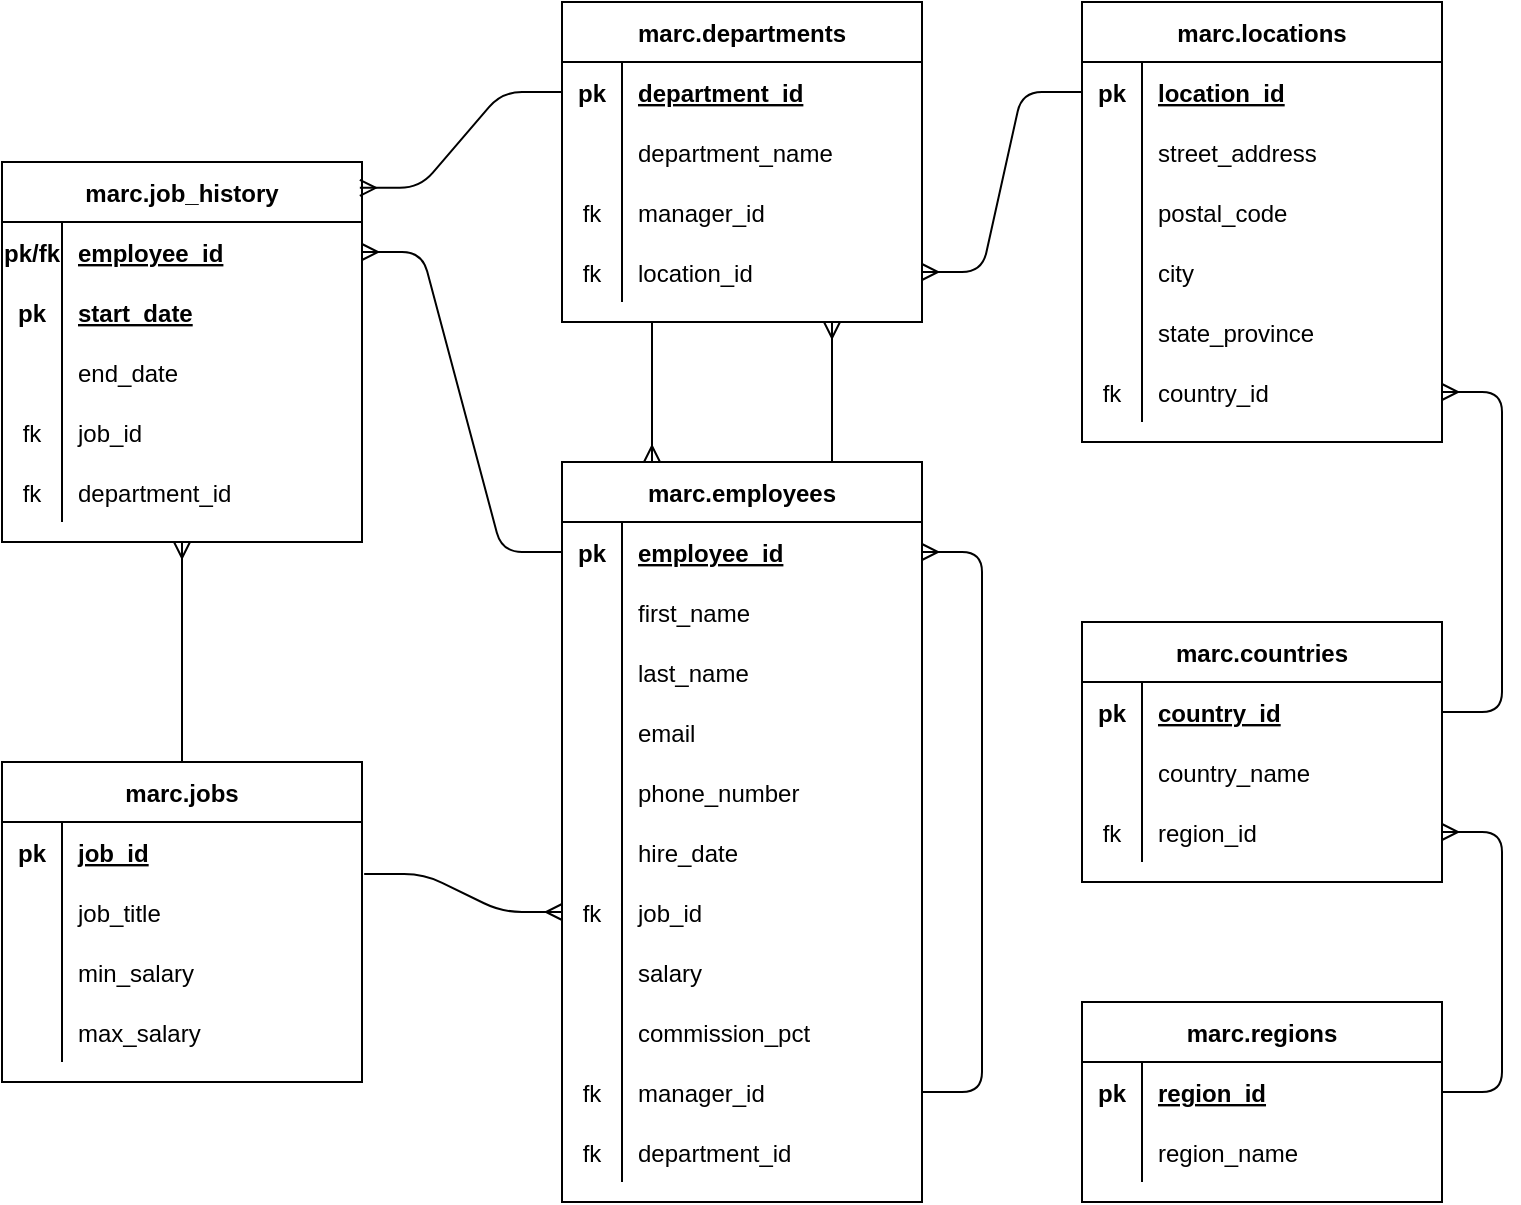 <mxfile version="13.10.9" type="github">
  <diagram id="ZpVKJlafUMxPQvBSYvlX" name="Page-1">
    <mxGraphModel dx="1316" dy="794" grid="1" gridSize="10" guides="1" tooltips="1" connect="1" arrows="1" fold="1" page="1" pageScale="1" pageWidth="1100" pageHeight="850" math="0" shadow="0">
      <root>
        <mxCell id="0" />
        <mxCell id="1" parent="0" />
        <mxCell id="dgMPQlevAbUmr4scO9Fv-1" value="marc.regions" style="shape=table;startSize=30;container=1;collapsible=1;childLayout=tableLayout;fixedRows=1;rowLines=0;fontStyle=1;align=center;resizeLast=1;" parent="1" vertex="1">
          <mxGeometry x="700" y="620" width="180" height="100" as="geometry" />
        </mxCell>
        <mxCell id="dgMPQlevAbUmr4scO9Fv-2" value="" style="shape=partialRectangle;collapsible=0;dropTarget=0;pointerEvents=0;fillColor=none;top=0;left=0;bottom=1;right=0;points=[[0,0.5],[1,0.5]];portConstraint=eastwest;strokeColor=none;" parent="dgMPQlevAbUmr4scO9Fv-1" vertex="1">
          <mxGeometry y="30" width="180" height="30" as="geometry" />
        </mxCell>
        <mxCell id="dgMPQlevAbUmr4scO9Fv-3" value="pk" style="shape=partialRectangle;connectable=0;fillColor=none;top=0;left=0;bottom=0;right=0;fontStyle=1;overflow=hidden;" parent="dgMPQlevAbUmr4scO9Fv-2" vertex="1">
          <mxGeometry width="30" height="30" as="geometry" />
        </mxCell>
        <mxCell id="dgMPQlevAbUmr4scO9Fv-4" value="region_id" style="shape=partialRectangle;connectable=0;fillColor=none;top=0;left=0;bottom=0;right=0;align=left;spacingLeft=6;fontStyle=5;overflow=hidden;" parent="dgMPQlevAbUmr4scO9Fv-2" vertex="1">
          <mxGeometry x="30" width="150" height="30" as="geometry" />
        </mxCell>
        <mxCell id="dgMPQlevAbUmr4scO9Fv-5" value="" style="shape=partialRectangle;collapsible=0;dropTarget=0;pointerEvents=0;fillColor=none;top=0;left=0;bottom=0;right=0;points=[[0,0.5],[1,0.5]];portConstraint=eastwest;strokeColor=none;" parent="dgMPQlevAbUmr4scO9Fv-1" vertex="1">
          <mxGeometry y="60" width="180" height="30" as="geometry" />
        </mxCell>
        <mxCell id="dgMPQlevAbUmr4scO9Fv-6" value="" style="shape=partialRectangle;connectable=0;fillColor=none;top=0;left=0;bottom=0;right=0;editable=1;overflow=hidden;" parent="dgMPQlevAbUmr4scO9Fv-5" vertex="1">
          <mxGeometry width="30" height="30" as="geometry" />
        </mxCell>
        <mxCell id="dgMPQlevAbUmr4scO9Fv-7" value="region_name" style="shape=partialRectangle;connectable=0;fillColor=none;top=0;left=0;bottom=0;right=0;align=left;spacingLeft=6;overflow=hidden;" parent="dgMPQlevAbUmr4scO9Fv-5" vertex="1">
          <mxGeometry x="30" width="150" height="30" as="geometry" />
        </mxCell>
        <mxCell id="dgMPQlevAbUmr4scO9Fv-14" value="marc.countries" style="shape=table;startSize=30;container=1;collapsible=1;childLayout=tableLayout;fixedRows=1;rowLines=0;fontStyle=1;align=center;resizeLast=1;strokeColor=#000000;" parent="1" vertex="1">
          <mxGeometry x="700" y="430" width="180" height="130" as="geometry" />
        </mxCell>
        <mxCell id="dgMPQlevAbUmr4scO9Fv-15" value="" style="shape=partialRectangle;collapsible=0;dropTarget=0;pointerEvents=0;fillColor=none;top=0;left=0;bottom=1;right=0;points=[[0,0.5],[1,0.5]];portConstraint=eastwest;strokeColor=none;" parent="dgMPQlevAbUmr4scO9Fv-14" vertex="1">
          <mxGeometry y="30" width="180" height="30" as="geometry" />
        </mxCell>
        <mxCell id="dgMPQlevAbUmr4scO9Fv-16" value="pk" style="shape=partialRectangle;connectable=0;fillColor=none;top=0;left=0;bottom=0;right=0;fontStyle=1;overflow=hidden;" parent="dgMPQlevAbUmr4scO9Fv-15" vertex="1">
          <mxGeometry width="30" height="30" as="geometry" />
        </mxCell>
        <mxCell id="dgMPQlevAbUmr4scO9Fv-17" value="country_id" style="shape=partialRectangle;connectable=0;fillColor=none;top=0;left=0;bottom=0;right=0;align=left;spacingLeft=6;fontStyle=5;overflow=hidden;" parent="dgMPQlevAbUmr4scO9Fv-15" vertex="1">
          <mxGeometry x="30" width="150" height="30" as="geometry" />
        </mxCell>
        <mxCell id="dgMPQlevAbUmr4scO9Fv-18" value="" style="shape=partialRectangle;collapsible=0;dropTarget=0;pointerEvents=0;fillColor=none;top=0;left=0;bottom=0;right=0;points=[[0,0.5],[1,0.5]];portConstraint=eastwest;" parent="dgMPQlevAbUmr4scO9Fv-14" vertex="1">
          <mxGeometry y="60" width="180" height="30" as="geometry" />
        </mxCell>
        <mxCell id="dgMPQlevAbUmr4scO9Fv-19" value="" style="shape=partialRectangle;connectable=0;fillColor=none;top=0;left=0;bottom=0;right=0;editable=1;overflow=hidden;" parent="dgMPQlevAbUmr4scO9Fv-18" vertex="1">
          <mxGeometry width="30" height="30" as="geometry" />
        </mxCell>
        <mxCell id="dgMPQlevAbUmr4scO9Fv-20" value="country_name" style="shape=partialRectangle;connectable=0;fillColor=none;top=0;left=0;bottom=0;right=0;align=left;spacingLeft=6;overflow=hidden;" parent="dgMPQlevAbUmr4scO9Fv-18" vertex="1">
          <mxGeometry x="30" width="150" height="30" as="geometry" />
        </mxCell>
        <mxCell id="dgMPQlevAbUmr4scO9Fv-21" value="" style="shape=partialRectangle;collapsible=0;dropTarget=0;pointerEvents=0;fillColor=none;top=0;left=0;bottom=0;right=0;points=[[0,0.5],[1,0.5]];portConstraint=eastwest;" parent="dgMPQlevAbUmr4scO9Fv-14" vertex="1">
          <mxGeometry y="90" width="180" height="30" as="geometry" />
        </mxCell>
        <mxCell id="dgMPQlevAbUmr4scO9Fv-22" value="fk" style="shape=partialRectangle;connectable=0;fillColor=none;top=0;left=0;bottom=0;right=0;editable=1;overflow=hidden;" parent="dgMPQlevAbUmr4scO9Fv-21" vertex="1">
          <mxGeometry width="30" height="30" as="geometry" />
        </mxCell>
        <mxCell id="dgMPQlevAbUmr4scO9Fv-23" value="region_id" style="shape=partialRectangle;connectable=0;fillColor=none;top=0;left=0;bottom=0;right=0;align=left;spacingLeft=6;overflow=hidden;" parent="dgMPQlevAbUmr4scO9Fv-21" vertex="1">
          <mxGeometry x="30" width="150" height="30" as="geometry" />
        </mxCell>
        <mxCell id="dgMPQlevAbUmr4scO9Fv-27" value="" style="edgeStyle=entityRelationEdgeStyle;fontSize=12;html=1;endArrow=ERmany;exitX=1;exitY=0.5;exitDx=0;exitDy=0;entryX=1;entryY=0.5;entryDx=0;entryDy=0;" parent="1" source="dgMPQlevAbUmr4scO9Fv-2" target="dgMPQlevAbUmr4scO9Fv-21" edge="1">
          <mxGeometry width="100" height="100" relative="1" as="geometry">
            <mxPoint x="370" y="460" as="sourcePoint" />
            <mxPoint x="850" y="440" as="targetPoint" />
          </mxGeometry>
        </mxCell>
        <mxCell id="dgMPQlevAbUmr4scO9Fv-54" value="marc.locations" style="shape=table;startSize=30;container=1;collapsible=1;childLayout=tableLayout;fixedRows=1;rowLines=0;fontStyle=1;align=center;resizeLast=1;strokeColor=#000000;" parent="1" vertex="1">
          <mxGeometry x="700" y="120" width="180" height="220" as="geometry" />
        </mxCell>
        <mxCell id="dgMPQlevAbUmr4scO9Fv-55" value="" style="shape=partialRectangle;collapsible=0;dropTarget=0;pointerEvents=0;fillColor=none;top=0;left=0;bottom=1;right=0;points=[[0,0.5],[1,0.5]];portConstraint=eastwest;strokeColor=none;" parent="dgMPQlevAbUmr4scO9Fv-54" vertex="1">
          <mxGeometry y="30" width="180" height="30" as="geometry" />
        </mxCell>
        <mxCell id="dgMPQlevAbUmr4scO9Fv-56" value="pk" style="shape=partialRectangle;connectable=0;fillColor=none;top=0;left=0;bottom=0;right=0;fontStyle=1;overflow=hidden;" parent="dgMPQlevAbUmr4scO9Fv-55" vertex="1">
          <mxGeometry width="30" height="30" as="geometry" />
        </mxCell>
        <mxCell id="dgMPQlevAbUmr4scO9Fv-57" value="location_id" style="shape=partialRectangle;connectable=0;fillColor=none;top=0;left=0;bottom=0;right=0;align=left;spacingLeft=6;fontStyle=5;overflow=hidden;" parent="dgMPQlevAbUmr4scO9Fv-55" vertex="1">
          <mxGeometry x="30" width="150" height="30" as="geometry" />
        </mxCell>
        <mxCell id="dgMPQlevAbUmr4scO9Fv-58" value="" style="shape=partialRectangle;collapsible=0;dropTarget=0;pointerEvents=0;fillColor=none;top=0;left=0;bottom=0;right=0;points=[[0,0.5],[1,0.5]];portConstraint=eastwest;" parent="dgMPQlevAbUmr4scO9Fv-54" vertex="1">
          <mxGeometry y="60" width="180" height="30" as="geometry" />
        </mxCell>
        <mxCell id="dgMPQlevAbUmr4scO9Fv-59" value="" style="shape=partialRectangle;connectable=0;fillColor=none;top=0;left=0;bottom=0;right=0;editable=1;overflow=hidden;" parent="dgMPQlevAbUmr4scO9Fv-58" vertex="1">
          <mxGeometry width="30" height="30" as="geometry" />
        </mxCell>
        <mxCell id="dgMPQlevAbUmr4scO9Fv-60" value="street_address" style="shape=partialRectangle;connectable=0;fillColor=none;top=0;left=0;bottom=0;right=0;align=left;spacingLeft=6;overflow=hidden;" parent="dgMPQlevAbUmr4scO9Fv-58" vertex="1">
          <mxGeometry x="30" width="150" height="30" as="geometry" />
        </mxCell>
        <mxCell id="dgMPQlevAbUmr4scO9Fv-61" value="" style="shape=partialRectangle;collapsible=0;dropTarget=0;pointerEvents=0;fillColor=none;top=0;left=0;bottom=0;right=0;points=[[0,0.5],[1,0.5]];portConstraint=eastwest;" parent="dgMPQlevAbUmr4scO9Fv-54" vertex="1">
          <mxGeometry y="90" width="180" height="30" as="geometry" />
        </mxCell>
        <mxCell id="dgMPQlevAbUmr4scO9Fv-62" value="" style="shape=partialRectangle;connectable=0;fillColor=none;top=0;left=0;bottom=0;right=0;editable=1;overflow=hidden;" parent="dgMPQlevAbUmr4scO9Fv-61" vertex="1">
          <mxGeometry width="30" height="30" as="geometry" />
        </mxCell>
        <mxCell id="dgMPQlevAbUmr4scO9Fv-63" value="postal_code" style="shape=partialRectangle;connectable=0;fillColor=none;top=0;left=0;bottom=0;right=0;align=left;spacingLeft=6;overflow=hidden;" parent="dgMPQlevAbUmr4scO9Fv-61" vertex="1">
          <mxGeometry x="30" width="150" height="30" as="geometry" />
        </mxCell>
        <mxCell id="dgMPQlevAbUmr4scO9Fv-64" value="" style="shape=partialRectangle;collapsible=0;dropTarget=0;pointerEvents=0;fillColor=none;top=0;left=0;bottom=0;right=0;points=[[0,0.5],[1,0.5]];portConstraint=eastwest;" parent="dgMPQlevAbUmr4scO9Fv-54" vertex="1">
          <mxGeometry y="120" width="180" height="30" as="geometry" />
        </mxCell>
        <mxCell id="dgMPQlevAbUmr4scO9Fv-65" value="" style="shape=partialRectangle;connectable=0;fillColor=none;top=0;left=0;bottom=0;right=0;editable=1;overflow=hidden;" parent="dgMPQlevAbUmr4scO9Fv-64" vertex="1">
          <mxGeometry width="30" height="30" as="geometry" />
        </mxCell>
        <mxCell id="dgMPQlevAbUmr4scO9Fv-66" value="city" style="shape=partialRectangle;connectable=0;fillColor=none;top=0;left=0;bottom=0;right=0;align=left;spacingLeft=6;overflow=hidden;" parent="dgMPQlevAbUmr4scO9Fv-64" vertex="1">
          <mxGeometry x="30" width="150" height="30" as="geometry" />
        </mxCell>
        <mxCell id="dgMPQlevAbUmr4scO9Fv-71" value="" style="shape=partialRectangle;collapsible=0;dropTarget=0;pointerEvents=0;fillColor=none;top=0;left=0;bottom=0;right=0;points=[[0,0.5],[1,0.5]];portConstraint=eastwest;" parent="dgMPQlevAbUmr4scO9Fv-54" vertex="1">
          <mxGeometry y="150" width="180" height="30" as="geometry" />
        </mxCell>
        <mxCell id="dgMPQlevAbUmr4scO9Fv-72" value="" style="shape=partialRectangle;connectable=0;fillColor=none;top=0;left=0;bottom=0;right=0;editable=1;overflow=hidden;" parent="dgMPQlevAbUmr4scO9Fv-71" vertex="1">
          <mxGeometry width="30" height="30" as="geometry" />
        </mxCell>
        <mxCell id="dgMPQlevAbUmr4scO9Fv-73" value="state_province" style="shape=partialRectangle;connectable=0;fillColor=none;top=0;left=0;bottom=0;right=0;align=left;spacingLeft=6;overflow=hidden;" parent="dgMPQlevAbUmr4scO9Fv-71" vertex="1">
          <mxGeometry x="30" width="150" height="30" as="geometry" />
        </mxCell>
        <mxCell id="dgMPQlevAbUmr4scO9Fv-74" value="" style="shape=partialRectangle;collapsible=0;dropTarget=0;pointerEvents=0;fillColor=none;top=0;left=0;bottom=0;right=0;points=[[0,0.5],[1,0.5]];portConstraint=eastwest;" parent="dgMPQlevAbUmr4scO9Fv-54" vertex="1">
          <mxGeometry y="180" width="180" height="30" as="geometry" />
        </mxCell>
        <mxCell id="dgMPQlevAbUmr4scO9Fv-75" value="fk" style="shape=partialRectangle;connectable=0;fillColor=none;top=0;left=0;bottom=0;right=0;editable=1;overflow=hidden;" parent="dgMPQlevAbUmr4scO9Fv-74" vertex="1">
          <mxGeometry width="30" height="30" as="geometry" />
        </mxCell>
        <mxCell id="dgMPQlevAbUmr4scO9Fv-76" value="country_id" style="shape=partialRectangle;connectable=0;fillColor=none;top=0;left=0;bottom=0;right=0;align=left;spacingLeft=6;overflow=hidden;" parent="dgMPQlevAbUmr4scO9Fv-74" vertex="1">
          <mxGeometry x="30" width="150" height="30" as="geometry" />
        </mxCell>
        <mxCell id="dgMPQlevAbUmr4scO9Fv-77" value="" style="edgeStyle=entityRelationEdgeStyle;fontSize=12;html=1;endArrow=ERmany;exitX=1;exitY=0.5;exitDx=0;exitDy=0;" parent="1" source="dgMPQlevAbUmr4scO9Fv-15" target="dgMPQlevAbUmr4scO9Fv-74" edge="1">
          <mxGeometry width="100" height="100" relative="1" as="geometry">
            <mxPoint x="370" y="500" as="sourcePoint" />
            <mxPoint x="470" y="400" as="targetPoint" />
          </mxGeometry>
        </mxCell>
        <mxCell id="dgMPQlevAbUmr4scO9Fv-78" value="marc.departments" style="shape=table;startSize=30;container=1;collapsible=1;childLayout=tableLayout;fixedRows=1;rowLines=0;fontStyle=1;align=center;resizeLast=1;strokeColor=#000000;" parent="1" vertex="1">
          <mxGeometry x="440" y="120" width="180" height="160" as="geometry" />
        </mxCell>
        <mxCell id="dgMPQlevAbUmr4scO9Fv-79" value="" style="shape=partialRectangle;collapsible=0;dropTarget=0;pointerEvents=0;fillColor=none;top=0;left=0;bottom=1;right=0;points=[[0,0.5],[1,0.5]];portConstraint=eastwest;strokeColor=none;" parent="dgMPQlevAbUmr4scO9Fv-78" vertex="1">
          <mxGeometry y="30" width="180" height="30" as="geometry" />
        </mxCell>
        <mxCell id="dgMPQlevAbUmr4scO9Fv-80" value="pk" style="shape=partialRectangle;connectable=0;fillColor=none;top=0;left=0;bottom=0;right=0;fontStyle=1;overflow=hidden;" parent="dgMPQlevAbUmr4scO9Fv-79" vertex="1">
          <mxGeometry width="30" height="30" as="geometry" />
        </mxCell>
        <mxCell id="dgMPQlevAbUmr4scO9Fv-81" value="department_id" style="shape=partialRectangle;connectable=0;fillColor=none;top=0;left=0;bottom=0;right=0;align=left;spacingLeft=6;fontStyle=5;overflow=hidden;" parent="dgMPQlevAbUmr4scO9Fv-79" vertex="1">
          <mxGeometry x="30" width="150" height="30" as="geometry" />
        </mxCell>
        <mxCell id="dgMPQlevAbUmr4scO9Fv-82" value="" style="shape=partialRectangle;collapsible=0;dropTarget=0;pointerEvents=0;fillColor=none;top=0;left=0;bottom=0;right=0;points=[[0,0.5],[1,0.5]];portConstraint=eastwest;" parent="dgMPQlevAbUmr4scO9Fv-78" vertex="1">
          <mxGeometry y="60" width="180" height="30" as="geometry" />
        </mxCell>
        <mxCell id="dgMPQlevAbUmr4scO9Fv-83" value="" style="shape=partialRectangle;connectable=0;fillColor=none;top=0;left=0;bottom=0;right=0;editable=1;overflow=hidden;" parent="dgMPQlevAbUmr4scO9Fv-82" vertex="1">
          <mxGeometry width="30" height="30" as="geometry" />
        </mxCell>
        <mxCell id="dgMPQlevAbUmr4scO9Fv-84" value="department_name" style="shape=partialRectangle;connectable=0;fillColor=none;top=0;left=0;bottom=0;right=0;align=left;spacingLeft=6;overflow=hidden;" parent="dgMPQlevAbUmr4scO9Fv-82" vertex="1">
          <mxGeometry x="30" width="150" height="30" as="geometry" />
        </mxCell>
        <mxCell id="dgMPQlevAbUmr4scO9Fv-85" value="" style="shape=partialRectangle;collapsible=0;dropTarget=0;pointerEvents=0;fillColor=none;top=0;left=0;bottom=0;right=0;points=[[0,0.5],[1,0.5]];portConstraint=eastwest;" parent="dgMPQlevAbUmr4scO9Fv-78" vertex="1">
          <mxGeometry y="90" width="180" height="30" as="geometry" />
        </mxCell>
        <mxCell id="dgMPQlevAbUmr4scO9Fv-86" value="fk" style="shape=partialRectangle;connectable=0;fillColor=none;top=0;left=0;bottom=0;right=0;editable=1;overflow=hidden;" parent="dgMPQlevAbUmr4scO9Fv-85" vertex="1">
          <mxGeometry width="30" height="30" as="geometry" />
        </mxCell>
        <mxCell id="dgMPQlevAbUmr4scO9Fv-87" value="manager_id" style="shape=partialRectangle;connectable=0;fillColor=none;top=0;left=0;bottom=0;right=0;align=left;spacingLeft=6;overflow=hidden;" parent="dgMPQlevAbUmr4scO9Fv-85" vertex="1">
          <mxGeometry x="30" width="150" height="30" as="geometry" />
        </mxCell>
        <mxCell id="dgMPQlevAbUmr4scO9Fv-88" value="" style="shape=partialRectangle;collapsible=0;dropTarget=0;pointerEvents=0;fillColor=none;top=0;left=0;bottom=0;right=0;points=[[0,0.5],[1,0.5]];portConstraint=eastwest;" parent="dgMPQlevAbUmr4scO9Fv-78" vertex="1">
          <mxGeometry y="120" width="180" height="30" as="geometry" />
        </mxCell>
        <mxCell id="dgMPQlevAbUmr4scO9Fv-89" value="fk" style="shape=partialRectangle;connectable=0;fillColor=none;top=0;left=0;bottom=0;right=0;editable=1;overflow=hidden;" parent="dgMPQlevAbUmr4scO9Fv-88" vertex="1">
          <mxGeometry width="30" height="30" as="geometry" />
        </mxCell>
        <mxCell id="dgMPQlevAbUmr4scO9Fv-90" value="location_id" style="shape=partialRectangle;connectable=0;fillColor=none;top=0;left=0;bottom=0;right=0;align=left;spacingLeft=6;overflow=hidden;" parent="dgMPQlevAbUmr4scO9Fv-88" vertex="1">
          <mxGeometry x="30" width="150" height="30" as="geometry" />
        </mxCell>
        <mxCell id="dgMPQlevAbUmr4scO9Fv-91" value="" style="edgeStyle=entityRelationEdgeStyle;fontSize=12;html=1;endArrow=ERmany;entryX=1;entryY=0.5;entryDx=0;entryDy=0;exitX=0;exitY=0.5;exitDx=0;exitDy=0;" parent="1" source="dgMPQlevAbUmr4scO9Fv-55" target="dgMPQlevAbUmr4scO9Fv-88" edge="1">
          <mxGeometry width="100" height="100" relative="1" as="geometry">
            <mxPoint x="370" y="500" as="sourcePoint" />
            <mxPoint x="470" y="400" as="targetPoint" />
          </mxGeometry>
        </mxCell>
        <mxCell id="dgMPQlevAbUmr4scO9Fv-105" value="marc.employees" style="shape=table;startSize=30;container=1;collapsible=1;childLayout=tableLayout;fixedRows=1;rowLines=0;fontStyle=1;align=center;resizeLast=1;strokeColor=#000000;" parent="1" vertex="1">
          <mxGeometry x="440" y="350" width="180" height="370" as="geometry" />
        </mxCell>
        <mxCell id="dgMPQlevAbUmr4scO9Fv-106" value="" style="shape=partialRectangle;collapsible=0;dropTarget=0;pointerEvents=0;fillColor=none;top=0;left=0;bottom=1;right=0;points=[[0,0.5],[1,0.5]];portConstraint=eastwest;strokeColor=none;" parent="dgMPQlevAbUmr4scO9Fv-105" vertex="1">
          <mxGeometry y="30" width="180" height="30" as="geometry" />
        </mxCell>
        <mxCell id="dgMPQlevAbUmr4scO9Fv-107" value="pk" style="shape=partialRectangle;connectable=0;fillColor=none;top=0;left=0;bottom=0;right=0;fontStyle=1;overflow=hidden;" parent="dgMPQlevAbUmr4scO9Fv-106" vertex="1">
          <mxGeometry width="30" height="30" as="geometry" />
        </mxCell>
        <mxCell id="dgMPQlevAbUmr4scO9Fv-108" value="employee_id" style="shape=partialRectangle;connectable=0;fillColor=none;top=0;left=0;bottom=0;right=0;align=left;spacingLeft=6;fontStyle=5;overflow=hidden;" parent="dgMPQlevAbUmr4scO9Fv-106" vertex="1">
          <mxGeometry x="30" width="150" height="30" as="geometry" />
        </mxCell>
        <mxCell id="dgMPQlevAbUmr4scO9Fv-109" value="" style="shape=partialRectangle;collapsible=0;dropTarget=0;pointerEvents=0;fillColor=none;top=0;left=0;bottom=0;right=0;points=[[0,0.5],[1,0.5]];portConstraint=eastwest;" parent="dgMPQlevAbUmr4scO9Fv-105" vertex="1">
          <mxGeometry y="60" width="180" height="30" as="geometry" />
        </mxCell>
        <mxCell id="dgMPQlevAbUmr4scO9Fv-110" value="" style="shape=partialRectangle;connectable=0;fillColor=none;top=0;left=0;bottom=0;right=0;editable=1;overflow=hidden;" parent="dgMPQlevAbUmr4scO9Fv-109" vertex="1">
          <mxGeometry width="30" height="30" as="geometry" />
        </mxCell>
        <mxCell id="dgMPQlevAbUmr4scO9Fv-111" value="first_name" style="shape=partialRectangle;connectable=0;fillColor=none;top=0;left=0;bottom=0;right=0;align=left;spacingLeft=6;overflow=hidden;" parent="dgMPQlevAbUmr4scO9Fv-109" vertex="1">
          <mxGeometry x="30" width="150" height="30" as="geometry" />
        </mxCell>
        <mxCell id="dgMPQlevAbUmr4scO9Fv-112" value="" style="shape=partialRectangle;collapsible=0;dropTarget=0;pointerEvents=0;fillColor=none;top=0;left=0;bottom=0;right=0;points=[[0,0.5],[1,0.5]];portConstraint=eastwest;" parent="dgMPQlevAbUmr4scO9Fv-105" vertex="1">
          <mxGeometry y="90" width="180" height="30" as="geometry" />
        </mxCell>
        <mxCell id="dgMPQlevAbUmr4scO9Fv-113" value="" style="shape=partialRectangle;connectable=0;fillColor=none;top=0;left=0;bottom=0;right=0;editable=1;overflow=hidden;" parent="dgMPQlevAbUmr4scO9Fv-112" vertex="1">
          <mxGeometry width="30" height="30" as="geometry" />
        </mxCell>
        <mxCell id="dgMPQlevAbUmr4scO9Fv-114" value="last_name" style="shape=partialRectangle;connectable=0;fillColor=none;top=0;left=0;bottom=0;right=0;align=left;spacingLeft=6;overflow=hidden;" parent="dgMPQlevAbUmr4scO9Fv-112" vertex="1">
          <mxGeometry x="30" width="150" height="30" as="geometry" />
        </mxCell>
        <mxCell id="dgMPQlevAbUmr4scO9Fv-115" value="" style="shape=partialRectangle;collapsible=0;dropTarget=0;pointerEvents=0;fillColor=none;top=0;left=0;bottom=0;right=0;points=[[0,0.5],[1,0.5]];portConstraint=eastwest;" parent="dgMPQlevAbUmr4scO9Fv-105" vertex="1">
          <mxGeometry y="120" width="180" height="30" as="geometry" />
        </mxCell>
        <mxCell id="dgMPQlevAbUmr4scO9Fv-116" value="" style="shape=partialRectangle;connectable=0;fillColor=none;top=0;left=0;bottom=0;right=0;editable=1;overflow=hidden;" parent="dgMPQlevAbUmr4scO9Fv-115" vertex="1">
          <mxGeometry width="30" height="30" as="geometry" />
        </mxCell>
        <mxCell id="dgMPQlevAbUmr4scO9Fv-117" value="email" style="shape=partialRectangle;connectable=0;fillColor=none;top=0;left=0;bottom=0;right=0;align=left;spacingLeft=6;overflow=hidden;" parent="dgMPQlevAbUmr4scO9Fv-115" vertex="1">
          <mxGeometry x="30" width="150" height="30" as="geometry" />
        </mxCell>
        <mxCell id="dgMPQlevAbUmr4scO9Fv-118" value="" style="shape=partialRectangle;collapsible=0;dropTarget=0;pointerEvents=0;fillColor=none;top=0;left=0;bottom=0;right=0;points=[[0,0.5],[1,0.5]];portConstraint=eastwest;" parent="dgMPQlevAbUmr4scO9Fv-105" vertex="1">
          <mxGeometry y="150" width="180" height="30" as="geometry" />
        </mxCell>
        <mxCell id="dgMPQlevAbUmr4scO9Fv-119" value="" style="shape=partialRectangle;connectable=0;fillColor=none;top=0;left=0;bottom=0;right=0;editable=1;overflow=hidden;" parent="dgMPQlevAbUmr4scO9Fv-118" vertex="1">
          <mxGeometry width="30" height="30" as="geometry" />
        </mxCell>
        <mxCell id="dgMPQlevAbUmr4scO9Fv-120" value="phone_number" style="shape=partialRectangle;connectable=0;fillColor=none;top=0;left=0;bottom=0;right=0;align=left;spacingLeft=6;overflow=hidden;" parent="dgMPQlevAbUmr4scO9Fv-118" vertex="1">
          <mxGeometry x="30" width="150" height="30" as="geometry" />
        </mxCell>
        <mxCell id="dgMPQlevAbUmr4scO9Fv-121" value="" style="shape=partialRectangle;collapsible=0;dropTarget=0;pointerEvents=0;fillColor=none;top=0;left=0;bottom=0;right=0;points=[[0,0.5],[1,0.5]];portConstraint=eastwest;" parent="dgMPQlevAbUmr4scO9Fv-105" vertex="1">
          <mxGeometry y="180" width="180" height="30" as="geometry" />
        </mxCell>
        <mxCell id="dgMPQlevAbUmr4scO9Fv-122" value="" style="shape=partialRectangle;connectable=0;fillColor=none;top=0;left=0;bottom=0;right=0;editable=1;overflow=hidden;" parent="dgMPQlevAbUmr4scO9Fv-121" vertex="1">
          <mxGeometry width="30" height="30" as="geometry" />
        </mxCell>
        <mxCell id="dgMPQlevAbUmr4scO9Fv-123" value="hire_date" style="shape=partialRectangle;connectable=0;fillColor=none;top=0;left=0;bottom=0;right=0;align=left;spacingLeft=6;overflow=hidden;" parent="dgMPQlevAbUmr4scO9Fv-121" vertex="1">
          <mxGeometry x="30" width="150" height="30" as="geometry" />
        </mxCell>
        <mxCell id="dgMPQlevAbUmr4scO9Fv-124" value="" style="shape=partialRectangle;collapsible=0;dropTarget=0;pointerEvents=0;fillColor=none;top=0;left=0;bottom=0;right=0;points=[[0,0.5],[1,0.5]];portConstraint=eastwest;" parent="dgMPQlevAbUmr4scO9Fv-105" vertex="1">
          <mxGeometry y="210" width="180" height="30" as="geometry" />
        </mxCell>
        <mxCell id="dgMPQlevAbUmr4scO9Fv-125" value="fk" style="shape=partialRectangle;connectable=0;fillColor=none;top=0;left=0;bottom=0;right=0;editable=1;overflow=hidden;" parent="dgMPQlevAbUmr4scO9Fv-124" vertex="1">
          <mxGeometry width="30" height="30" as="geometry" />
        </mxCell>
        <mxCell id="dgMPQlevAbUmr4scO9Fv-126" value="job_id" style="shape=partialRectangle;connectable=0;fillColor=none;top=0;left=0;bottom=0;right=0;align=left;spacingLeft=6;overflow=hidden;" parent="dgMPQlevAbUmr4scO9Fv-124" vertex="1">
          <mxGeometry x="30" width="150" height="30" as="geometry" />
        </mxCell>
        <mxCell id="dgMPQlevAbUmr4scO9Fv-127" value="" style="shape=partialRectangle;collapsible=0;dropTarget=0;pointerEvents=0;fillColor=none;top=0;left=0;bottom=0;right=0;points=[[0,0.5],[1,0.5]];portConstraint=eastwest;" parent="dgMPQlevAbUmr4scO9Fv-105" vertex="1">
          <mxGeometry y="240" width="180" height="30" as="geometry" />
        </mxCell>
        <mxCell id="dgMPQlevAbUmr4scO9Fv-128" value="" style="shape=partialRectangle;connectable=0;fillColor=none;top=0;left=0;bottom=0;right=0;editable=1;overflow=hidden;" parent="dgMPQlevAbUmr4scO9Fv-127" vertex="1">
          <mxGeometry width="30" height="30" as="geometry" />
        </mxCell>
        <mxCell id="dgMPQlevAbUmr4scO9Fv-129" value="salary" style="shape=partialRectangle;connectable=0;fillColor=none;top=0;left=0;bottom=0;right=0;align=left;spacingLeft=6;overflow=hidden;" parent="dgMPQlevAbUmr4scO9Fv-127" vertex="1">
          <mxGeometry x="30" width="150" height="30" as="geometry" />
        </mxCell>
        <mxCell id="dgMPQlevAbUmr4scO9Fv-130" value="" style="shape=partialRectangle;collapsible=0;dropTarget=0;pointerEvents=0;fillColor=none;top=0;left=0;bottom=0;right=0;points=[[0,0.5],[1,0.5]];portConstraint=eastwest;" parent="dgMPQlevAbUmr4scO9Fv-105" vertex="1">
          <mxGeometry y="270" width="180" height="30" as="geometry" />
        </mxCell>
        <mxCell id="dgMPQlevAbUmr4scO9Fv-131" value="" style="shape=partialRectangle;connectable=0;fillColor=none;top=0;left=0;bottom=0;right=0;editable=1;overflow=hidden;" parent="dgMPQlevAbUmr4scO9Fv-130" vertex="1">
          <mxGeometry width="30" height="30" as="geometry" />
        </mxCell>
        <mxCell id="dgMPQlevAbUmr4scO9Fv-132" value="commission_pct" style="shape=partialRectangle;connectable=0;fillColor=none;top=0;left=0;bottom=0;right=0;align=left;spacingLeft=6;overflow=hidden;" parent="dgMPQlevAbUmr4scO9Fv-130" vertex="1">
          <mxGeometry x="30" width="150" height="30" as="geometry" />
        </mxCell>
        <mxCell id="dgMPQlevAbUmr4scO9Fv-133" value="" style="shape=partialRectangle;collapsible=0;dropTarget=0;pointerEvents=0;fillColor=none;top=0;left=0;bottom=0;right=0;points=[[0,0.5],[1,0.5]];portConstraint=eastwest;" parent="dgMPQlevAbUmr4scO9Fv-105" vertex="1">
          <mxGeometry y="300" width="180" height="30" as="geometry" />
        </mxCell>
        <mxCell id="dgMPQlevAbUmr4scO9Fv-134" value="fk" style="shape=partialRectangle;connectable=0;fillColor=none;top=0;left=0;bottom=0;right=0;editable=1;overflow=hidden;" parent="dgMPQlevAbUmr4scO9Fv-133" vertex="1">
          <mxGeometry width="30" height="30" as="geometry" />
        </mxCell>
        <mxCell id="dgMPQlevAbUmr4scO9Fv-135" value="manager_id" style="shape=partialRectangle;connectable=0;fillColor=none;top=0;left=0;bottom=0;right=0;align=left;spacingLeft=6;overflow=hidden;" parent="dgMPQlevAbUmr4scO9Fv-133" vertex="1">
          <mxGeometry x="30" width="150" height="30" as="geometry" />
        </mxCell>
        <mxCell id="dgMPQlevAbUmr4scO9Fv-136" value="" style="shape=partialRectangle;collapsible=0;dropTarget=0;pointerEvents=0;fillColor=none;top=0;left=0;bottom=0;right=0;points=[[0,0.5],[1,0.5]];portConstraint=eastwest;" parent="dgMPQlevAbUmr4scO9Fv-105" vertex="1">
          <mxGeometry y="330" width="180" height="30" as="geometry" />
        </mxCell>
        <mxCell id="dgMPQlevAbUmr4scO9Fv-137" value="fk" style="shape=partialRectangle;connectable=0;fillColor=none;top=0;left=0;bottom=0;right=0;editable=1;overflow=hidden;" parent="dgMPQlevAbUmr4scO9Fv-136" vertex="1">
          <mxGeometry width="30" height="30" as="geometry" />
        </mxCell>
        <mxCell id="dgMPQlevAbUmr4scO9Fv-138" value="department_id" style="shape=partialRectangle;connectable=0;fillColor=none;top=0;left=0;bottom=0;right=0;align=left;spacingLeft=6;overflow=hidden;" parent="dgMPQlevAbUmr4scO9Fv-136" vertex="1">
          <mxGeometry x="30" width="150" height="30" as="geometry" />
        </mxCell>
        <mxCell id="b_ozZTmYtbOjiBoSTfj9-3" value="" style="edgeStyle=entityRelationEdgeStyle;fontSize=12;html=1;endArrow=ERmany;exitX=1;exitY=0.5;exitDx=0;exitDy=0;entryX=1;entryY=0.5;entryDx=0;entryDy=0;" edge="1" parent="dgMPQlevAbUmr4scO9Fv-105" source="dgMPQlevAbUmr4scO9Fv-133" target="dgMPQlevAbUmr4scO9Fv-106">
          <mxGeometry width="100" height="100" relative="1" as="geometry">
            <mxPoint x="210" y="100" as="sourcePoint" />
            <mxPoint x="134.94" y="171.11" as="targetPoint" />
          </mxGeometry>
        </mxCell>
        <mxCell id="dgMPQlevAbUmr4scO9Fv-145" value="marc.job_history" style="shape=table;startSize=30;container=1;collapsible=1;childLayout=tableLayout;fixedRows=1;rowLines=0;fontStyle=1;align=center;resizeLast=1;strokeColor=#000000;" parent="1" vertex="1">
          <mxGeometry x="160" y="200" width="180" height="190" as="geometry" />
        </mxCell>
        <mxCell id="dgMPQlevAbUmr4scO9Fv-146" value="" style="shape=partialRectangle;collapsible=0;dropTarget=0;pointerEvents=0;fillColor=none;top=0;left=0;bottom=1;right=0;points=[[0,0.5],[1,0.5]];portConstraint=eastwest;strokeColor=none;" parent="dgMPQlevAbUmr4scO9Fv-145" vertex="1">
          <mxGeometry y="30" width="180" height="30" as="geometry" />
        </mxCell>
        <mxCell id="dgMPQlevAbUmr4scO9Fv-147" value="pk/fk" style="shape=partialRectangle;connectable=0;fillColor=none;top=0;left=0;bottom=0;right=0;fontStyle=1;overflow=hidden;" parent="dgMPQlevAbUmr4scO9Fv-146" vertex="1">
          <mxGeometry width="30" height="30" as="geometry" />
        </mxCell>
        <mxCell id="dgMPQlevAbUmr4scO9Fv-148" value="employee_id" style="shape=partialRectangle;connectable=0;fillColor=none;top=0;left=0;bottom=0;right=0;align=left;spacingLeft=6;fontStyle=5;overflow=hidden;" parent="dgMPQlevAbUmr4scO9Fv-146" vertex="1">
          <mxGeometry x="30" width="150" height="30" as="geometry" />
        </mxCell>
        <mxCell id="dgMPQlevAbUmr4scO9Fv-149" value="" style="shape=partialRectangle;collapsible=0;dropTarget=0;pointerEvents=0;fillColor=none;top=0;left=0;bottom=0;right=0;points=[[0,0.5],[1,0.5]];portConstraint=eastwest;" parent="dgMPQlevAbUmr4scO9Fv-145" vertex="1">
          <mxGeometry y="60" width="180" height="30" as="geometry" />
        </mxCell>
        <mxCell id="dgMPQlevAbUmr4scO9Fv-150" value="pk" style="shape=partialRectangle;connectable=0;fillColor=none;top=0;left=0;bottom=0;right=0;editable=1;overflow=hidden;fontStyle=1" parent="dgMPQlevAbUmr4scO9Fv-149" vertex="1">
          <mxGeometry width="30" height="30" as="geometry" />
        </mxCell>
        <mxCell id="dgMPQlevAbUmr4scO9Fv-151" value="start_date" style="shape=partialRectangle;connectable=0;fillColor=none;top=0;left=0;bottom=0;right=0;align=left;spacingLeft=6;overflow=hidden;fontStyle=5" parent="dgMPQlevAbUmr4scO9Fv-149" vertex="1">
          <mxGeometry x="30" width="150" height="30" as="geometry" />
        </mxCell>
        <mxCell id="dgMPQlevAbUmr4scO9Fv-152" value="" style="shape=partialRectangle;collapsible=0;dropTarget=0;pointerEvents=0;fillColor=none;top=0;left=0;bottom=0;right=0;points=[[0,0.5],[1,0.5]];portConstraint=eastwest;" parent="dgMPQlevAbUmr4scO9Fv-145" vertex="1">
          <mxGeometry y="90" width="180" height="30" as="geometry" />
        </mxCell>
        <mxCell id="dgMPQlevAbUmr4scO9Fv-153" value="" style="shape=partialRectangle;connectable=0;fillColor=none;top=0;left=0;bottom=0;right=0;editable=1;overflow=hidden;fontStyle=1" parent="dgMPQlevAbUmr4scO9Fv-152" vertex="1">
          <mxGeometry width="30" height="30" as="geometry" />
        </mxCell>
        <mxCell id="dgMPQlevAbUmr4scO9Fv-154" value="end_date" style="shape=partialRectangle;connectable=0;fillColor=none;top=0;left=0;bottom=0;right=0;align=left;spacingLeft=6;overflow=hidden;fontStyle=0" parent="dgMPQlevAbUmr4scO9Fv-152" vertex="1">
          <mxGeometry x="30" width="150" height="30" as="geometry" />
        </mxCell>
        <mxCell id="dgMPQlevAbUmr4scO9Fv-155" value="" style="shape=partialRectangle;collapsible=0;dropTarget=0;pointerEvents=0;fillColor=none;top=0;left=0;bottom=0;right=0;points=[[0,0.5],[1,0.5]];portConstraint=eastwest;" parent="dgMPQlevAbUmr4scO9Fv-145" vertex="1">
          <mxGeometry y="120" width="180" height="30" as="geometry" />
        </mxCell>
        <mxCell id="dgMPQlevAbUmr4scO9Fv-156" value="fk" style="shape=partialRectangle;connectable=0;fillColor=none;top=0;left=0;bottom=0;right=0;editable=1;overflow=hidden;" parent="dgMPQlevAbUmr4scO9Fv-155" vertex="1">
          <mxGeometry width="30" height="30" as="geometry" />
        </mxCell>
        <mxCell id="dgMPQlevAbUmr4scO9Fv-157" value="job_id" style="shape=partialRectangle;connectable=0;fillColor=none;top=0;left=0;bottom=0;right=0;align=left;spacingLeft=6;overflow=hidden;" parent="dgMPQlevAbUmr4scO9Fv-155" vertex="1">
          <mxGeometry x="30" width="150" height="30" as="geometry" />
        </mxCell>
        <mxCell id="dgMPQlevAbUmr4scO9Fv-171" value="" style="shape=partialRectangle;collapsible=0;dropTarget=0;pointerEvents=0;fillColor=none;top=0;left=0;bottom=0;right=0;points=[[0,0.5],[1,0.5]];portConstraint=eastwest;" parent="dgMPQlevAbUmr4scO9Fv-145" vertex="1">
          <mxGeometry y="150" width="180" height="30" as="geometry" />
        </mxCell>
        <mxCell id="dgMPQlevAbUmr4scO9Fv-172" value="fk" style="shape=partialRectangle;connectable=0;fillColor=none;top=0;left=0;bottom=0;right=0;editable=1;overflow=hidden;" parent="dgMPQlevAbUmr4scO9Fv-171" vertex="1">
          <mxGeometry width="30" height="30" as="geometry" />
        </mxCell>
        <mxCell id="dgMPQlevAbUmr4scO9Fv-173" value="department_id" style="shape=partialRectangle;connectable=0;fillColor=none;top=0;left=0;bottom=0;right=0;align=left;spacingLeft=6;overflow=hidden;" parent="dgMPQlevAbUmr4scO9Fv-171" vertex="1">
          <mxGeometry x="30" width="150" height="30" as="geometry" />
        </mxCell>
        <mxCell id="dgMPQlevAbUmr4scO9Fv-158" value="marc.jobs" style="shape=table;startSize=30;container=1;collapsible=1;childLayout=tableLayout;fixedRows=1;rowLines=0;fontStyle=1;align=center;resizeLast=1;strokeColor=#000000;" parent="1" vertex="1">
          <mxGeometry x="160" y="500" width="180" height="160" as="geometry" />
        </mxCell>
        <mxCell id="dgMPQlevAbUmr4scO9Fv-159" value="" style="shape=partialRectangle;collapsible=0;dropTarget=0;pointerEvents=0;fillColor=none;top=0;left=0;bottom=1;right=0;points=[[0,0.5],[1,0.5]];portConstraint=eastwest;strokeColor=none;" parent="dgMPQlevAbUmr4scO9Fv-158" vertex="1">
          <mxGeometry y="30" width="180" height="30" as="geometry" />
        </mxCell>
        <mxCell id="dgMPQlevAbUmr4scO9Fv-160" value="pk" style="shape=partialRectangle;connectable=0;fillColor=none;top=0;left=0;bottom=0;right=0;fontStyle=1;overflow=hidden;" parent="dgMPQlevAbUmr4scO9Fv-159" vertex="1">
          <mxGeometry width="30" height="30" as="geometry" />
        </mxCell>
        <mxCell id="dgMPQlevAbUmr4scO9Fv-161" value="job_id" style="shape=partialRectangle;connectable=0;fillColor=none;top=0;left=0;bottom=0;right=0;align=left;spacingLeft=6;fontStyle=5;overflow=hidden;" parent="dgMPQlevAbUmr4scO9Fv-159" vertex="1">
          <mxGeometry x="30" width="150" height="30" as="geometry" />
        </mxCell>
        <mxCell id="dgMPQlevAbUmr4scO9Fv-162" value="" style="shape=partialRectangle;collapsible=0;dropTarget=0;pointerEvents=0;fillColor=none;top=0;left=0;bottom=0;right=0;points=[[0,0.5],[1,0.5]];portConstraint=eastwest;" parent="dgMPQlevAbUmr4scO9Fv-158" vertex="1">
          <mxGeometry y="60" width="180" height="30" as="geometry" />
        </mxCell>
        <mxCell id="dgMPQlevAbUmr4scO9Fv-163" value="" style="shape=partialRectangle;connectable=0;fillColor=none;top=0;left=0;bottom=0;right=0;editable=1;overflow=hidden;" parent="dgMPQlevAbUmr4scO9Fv-162" vertex="1">
          <mxGeometry width="30" height="30" as="geometry" />
        </mxCell>
        <mxCell id="dgMPQlevAbUmr4scO9Fv-164" value="job_title" style="shape=partialRectangle;connectable=0;fillColor=none;top=0;left=0;bottom=0;right=0;align=left;spacingLeft=6;overflow=hidden;" parent="dgMPQlevAbUmr4scO9Fv-162" vertex="1">
          <mxGeometry x="30" width="150" height="30" as="geometry" />
        </mxCell>
        <mxCell id="dgMPQlevAbUmr4scO9Fv-165" value="" style="shape=partialRectangle;collapsible=0;dropTarget=0;pointerEvents=0;fillColor=none;top=0;left=0;bottom=0;right=0;points=[[0,0.5],[1,0.5]];portConstraint=eastwest;" parent="dgMPQlevAbUmr4scO9Fv-158" vertex="1">
          <mxGeometry y="90" width="180" height="30" as="geometry" />
        </mxCell>
        <mxCell id="dgMPQlevAbUmr4scO9Fv-166" value="" style="shape=partialRectangle;connectable=0;fillColor=none;top=0;left=0;bottom=0;right=0;editable=1;overflow=hidden;" parent="dgMPQlevAbUmr4scO9Fv-165" vertex="1">
          <mxGeometry width="30" height="30" as="geometry" />
        </mxCell>
        <mxCell id="dgMPQlevAbUmr4scO9Fv-167" value="min_salary" style="shape=partialRectangle;connectable=0;fillColor=none;top=0;left=0;bottom=0;right=0;align=left;spacingLeft=6;overflow=hidden;" parent="dgMPQlevAbUmr4scO9Fv-165" vertex="1">
          <mxGeometry x="30" width="150" height="30" as="geometry" />
        </mxCell>
        <mxCell id="dgMPQlevAbUmr4scO9Fv-168" value="" style="shape=partialRectangle;collapsible=0;dropTarget=0;pointerEvents=0;fillColor=none;top=0;left=0;bottom=0;right=0;points=[[0,0.5],[1,0.5]];portConstraint=eastwest;" parent="dgMPQlevAbUmr4scO9Fv-158" vertex="1">
          <mxGeometry y="120" width="180" height="30" as="geometry" />
        </mxCell>
        <mxCell id="dgMPQlevAbUmr4scO9Fv-169" value="" style="shape=partialRectangle;connectable=0;fillColor=none;top=0;left=0;bottom=0;right=0;editable=1;overflow=hidden;" parent="dgMPQlevAbUmr4scO9Fv-168" vertex="1">
          <mxGeometry width="30" height="30" as="geometry" />
        </mxCell>
        <mxCell id="dgMPQlevAbUmr4scO9Fv-170" value="max_salary" style="shape=partialRectangle;connectable=0;fillColor=none;top=0;left=0;bottom=0;right=0;align=left;spacingLeft=6;overflow=hidden;" parent="dgMPQlevAbUmr4scO9Fv-168" vertex="1">
          <mxGeometry x="30" width="150" height="30" as="geometry" />
        </mxCell>
        <mxCell id="dgMPQlevAbUmr4scO9Fv-174" value="" style="edgeStyle=entityRelationEdgeStyle;fontSize=12;html=1;endArrow=ERmany;exitX=1.006;exitY=0.867;exitDx=0;exitDy=0;exitPerimeter=0;" parent="1" source="dgMPQlevAbUmr4scO9Fv-159" target="dgMPQlevAbUmr4scO9Fv-124" edge="1">
          <mxGeometry width="100" height="100" relative="1" as="geometry">
            <mxPoint x="370" y="400" as="sourcePoint" />
            <mxPoint x="470" y="300" as="targetPoint" />
          </mxGeometry>
        </mxCell>
        <mxCell id="dgMPQlevAbUmr4scO9Fv-175" value="" style="fontSize=12;html=1;endArrow=ERmany;entryX=0.5;entryY=1;entryDx=0;entryDy=0;exitX=0.5;exitY=0;exitDx=0;exitDy=0;" parent="1" source="dgMPQlevAbUmr4scO9Fv-158" target="dgMPQlevAbUmr4scO9Fv-145" edge="1">
          <mxGeometry width="100" height="100" relative="1" as="geometry">
            <mxPoint x="177" y="500" as="sourcePoint" />
            <mxPoint x="177" y="390" as="targetPoint" />
          </mxGeometry>
        </mxCell>
        <mxCell id="dgMPQlevAbUmr4scO9Fv-176" value="" style="edgeStyle=entityRelationEdgeStyle;fontSize=12;html=1;endArrow=ERmany;entryX=1;entryY=0.5;entryDx=0;entryDy=0;exitX=0;exitY=0.5;exitDx=0;exitDy=0;" parent="1" source="dgMPQlevAbUmr4scO9Fv-106" target="dgMPQlevAbUmr4scO9Fv-146" edge="1">
          <mxGeometry width="100" height="100" relative="1" as="geometry">
            <mxPoint x="370" y="400" as="sourcePoint" />
            <mxPoint x="470" y="300" as="targetPoint" />
          </mxGeometry>
        </mxCell>
        <mxCell id="dgMPQlevAbUmr4scO9Fv-177" value="" style="edgeStyle=entityRelationEdgeStyle;fontSize=12;html=1;endArrow=ERmany;entryX=0.994;entryY=0.068;entryDx=0;entryDy=0;entryPerimeter=0;exitX=0;exitY=0.5;exitDx=0;exitDy=0;" parent="1" source="dgMPQlevAbUmr4scO9Fv-79" target="dgMPQlevAbUmr4scO9Fv-145" edge="1">
          <mxGeometry width="100" height="100" relative="1" as="geometry">
            <mxPoint x="70" y="50" as="sourcePoint" />
            <mxPoint x="470" y="300" as="targetPoint" />
          </mxGeometry>
        </mxCell>
        <mxCell id="b_ozZTmYtbOjiBoSTfj9-4" value="" style="edgeStyle=orthogonalEdgeStyle;fontSize=12;html=1;endArrow=ERmany;entryX=0.75;entryY=1;entryDx=0;entryDy=0;" edge="1" parent="1" source="dgMPQlevAbUmr4scO9Fv-105" target="dgMPQlevAbUmr4scO9Fv-78">
          <mxGeometry width="100" height="100" relative="1" as="geometry">
            <mxPoint x="580" y="660" as="sourcePoint" />
            <mxPoint x="580" y="510" as="targetPoint" />
            <Array as="points">
              <mxPoint x="475" y="350" />
              <mxPoint x="475" y="350" />
            </Array>
          </mxGeometry>
        </mxCell>
        <mxCell id="b_ozZTmYtbOjiBoSTfj9-6" value="" style="fontSize=12;html=1;endArrow=ERmany;entryX=0.25;entryY=0;entryDx=0;entryDy=0;exitX=0.25;exitY=1;exitDx=0;exitDy=0;" edge="1" parent="1" source="dgMPQlevAbUmr4scO9Fv-78" target="dgMPQlevAbUmr4scO9Fv-105">
          <mxGeometry width="100" height="100" relative="1" as="geometry">
            <mxPoint x="370" y="280" as="sourcePoint" />
            <mxPoint x="540" y="320" as="targetPoint" />
          </mxGeometry>
        </mxCell>
      </root>
    </mxGraphModel>
  </diagram>
</mxfile>
